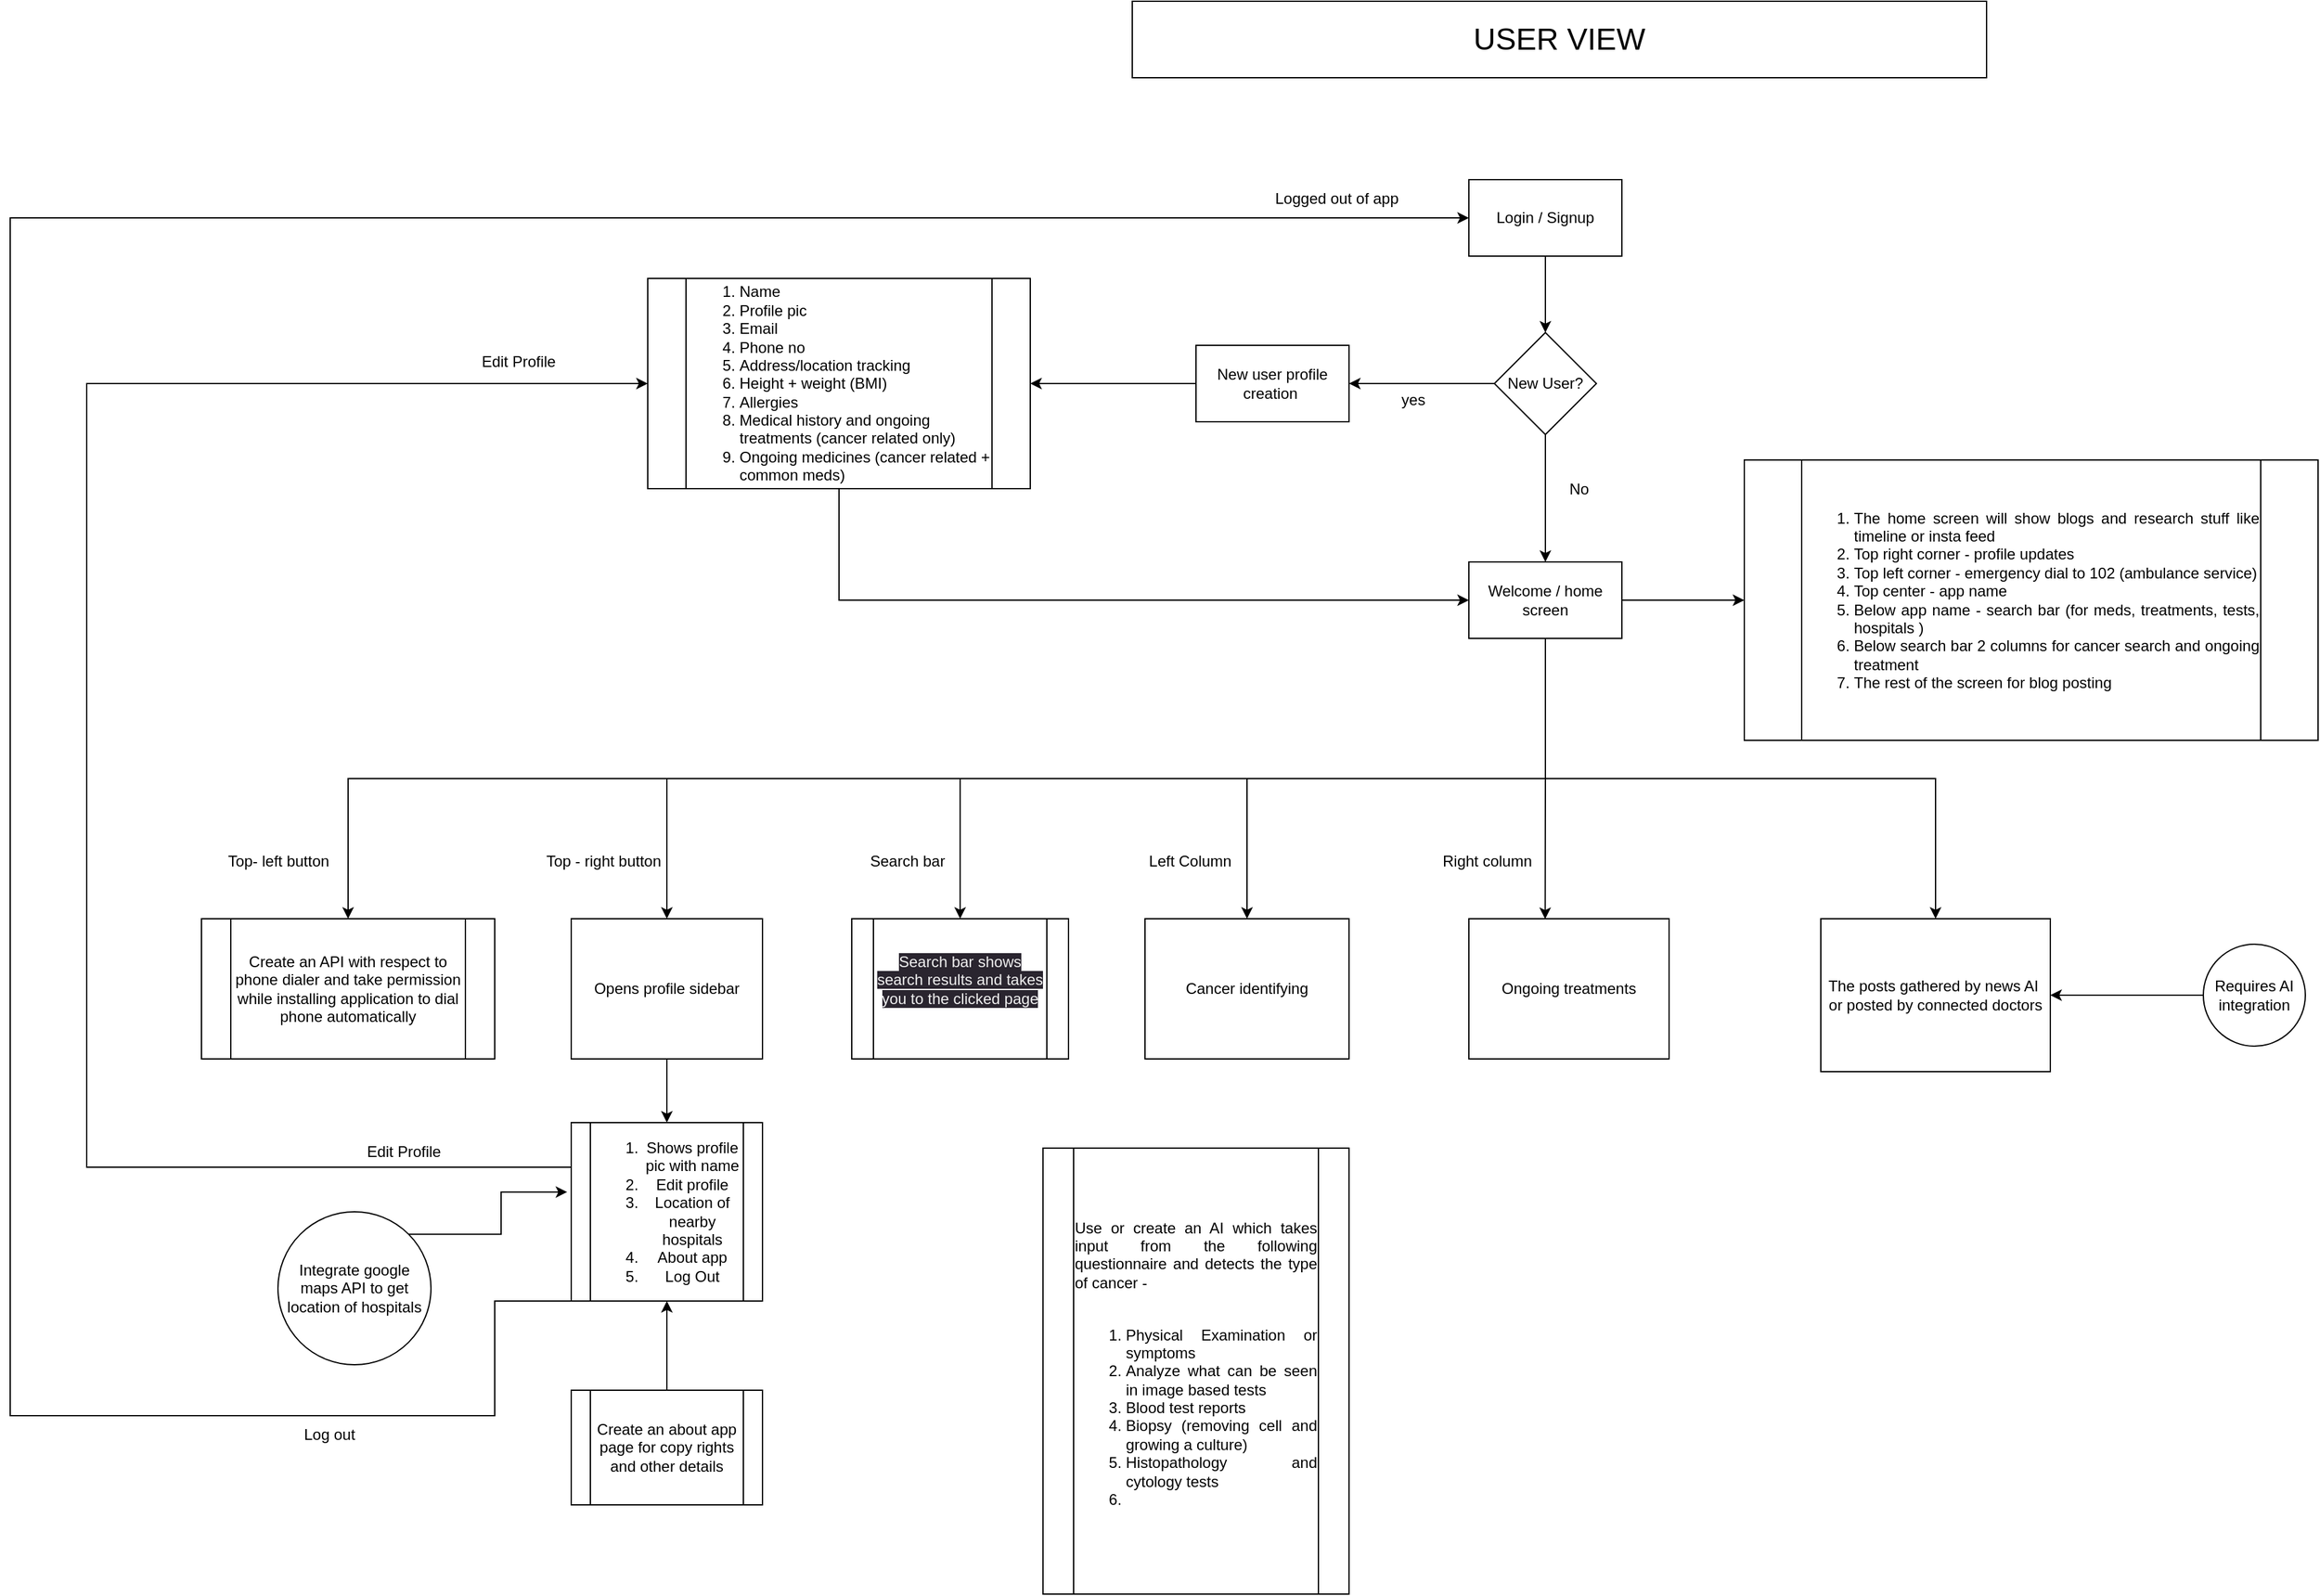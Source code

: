 <mxfile version="21.3.7" type="github">
  <diagram id="C5RBs43oDa-KdzZeNtuy" name="Page-1">
    <mxGraphModel dx="2056" dy="1728" grid="1" gridSize="10" guides="1" tooltips="1" connect="1" arrows="1" fold="1" page="1" pageScale="1" pageWidth="827" pageHeight="1169" math="0" shadow="0">
      <root>
        <mxCell id="WIyWlLk6GJQsqaUBKTNV-0" />
        <mxCell id="WIyWlLk6GJQsqaUBKTNV-1" parent="WIyWlLk6GJQsqaUBKTNV-0" />
        <mxCell id="1dVEl70-BGwysHz6S1rm-2" style="edgeStyle=orthogonalEdgeStyle;rounded=0;orthogonalLoop=1;jettySize=auto;html=1;exitX=0.5;exitY=1;exitDx=0;exitDy=0;entryX=0.5;entryY=0;entryDx=0;entryDy=0;" edge="1" parent="WIyWlLk6GJQsqaUBKTNV-1" source="1dVEl70-BGwysHz6S1rm-0" target="1dVEl70-BGwysHz6S1rm-1">
          <mxGeometry relative="1" as="geometry" />
        </mxCell>
        <mxCell id="1dVEl70-BGwysHz6S1rm-0" value="Login / Signup" style="rounded=0;whiteSpace=wrap;html=1;" vertex="1" parent="WIyWlLk6GJQsqaUBKTNV-1">
          <mxGeometry x="354" y="20" width="120" height="60" as="geometry" />
        </mxCell>
        <mxCell id="1dVEl70-BGwysHz6S1rm-4" style="edgeStyle=orthogonalEdgeStyle;rounded=0;orthogonalLoop=1;jettySize=auto;html=1;exitX=0.5;exitY=1;exitDx=0;exitDy=0;entryX=0.5;entryY=0;entryDx=0;entryDy=0;" edge="1" parent="WIyWlLk6GJQsqaUBKTNV-1" source="1dVEl70-BGwysHz6S1rm-1" target="1dVEl70-BGwysHz6S1rm-3">
          <mxGeometry relative="1" as="geometry" />
        </mxCell>
        <mxCell id="1dVEl70-BGwysHz6S1rm-7" style="edgeStyle=orthogonalEdgeStyle;rounded=0;orthogonalLoop=1;jettySize=auto;html=1;exitX=0;exitY=0.5;exitDx=0;exitDy=0;entryX=1;entryY=0.5;entryDx=0;entryDy=0;" edge="1" parent="WIyWlLk6GJQsqaUBKTNV-1" source="1dVEl70-BGwysHz6S1rm-1" target="1dVEl70-BGwysHz6S1rm-6">
          <mxGeometry relative="1" as="geometry" />
        </mxCell>
        <mxCell id="1dVEl70-BGwysHz6S1rm-1" value="New User?" style="rhombus;whiteSpace=wrap;html=1;" vertex="1" parent="WIyWlLk6GJQsqaUBKTNV-1">
          <mxGeometry x="374" y="140" width="80" height="80" as="geometry" />
        </mxCell>
        <mxCell id="1dVEl70-BGwysHz6S1rm-13" style="edgeStyle=orthogonalEdgeStyle;rounded=0;orthogonalLoop=1;jettySize=auto;html=1;exitX=0.5;exitY=1;exitDx=0;exitDy=0;" edge="1" parent="WIyWlLk6GJQsqaUBKTNV-1" source="1dVEl70-BGwysHz6S1rm-3" target="1dVEl70-BGwysHz6S1rm-12">
          <mxGeometry relative="1" as="geometry" />
        </mxCell>
        <mxCell id="1dVEl70-BGwysHz6S1rm-15" style="edgeStyle=orthogonalEdgeStyle;rounded=0;orthogonalLoop=1;jettySize=auto;html=1;exitX=1;exitY=0.5;exitDx=0;exitDy=0;entryX=0;entryY=0.5;entryDx=0;entryDy=0;" edge="1" parent="WIyWlLk6GJQsqaUBKTNV-1" source="1dVEl70-BGwysHz6S1rm-3" target="1dVEl70-BGwysHz6S1rm-14">
          <mxGeometry relative="1" as="geometry" />
        </mxCell>
        <mxCell id="1dVEl70-BGwysHz6S1rm-18" style="edgeStyle=orthogonalEdgeStyle;rounded=0;orthogonalLoop=1;jettySize=auto;html=1;exitX=0.5;exitY=1;exitDx=0;exitDy=0;entryX=0.5;entryY=0;entryDx=0;entryDy=0;" edge="1" parent="WIyWlLk6GJQsqaUBKTNV-1" source="1dVEl70-BGwysHz6S1rm-3" target="1dVEl70-BGwysHz6S1rm-20">
          <mxGeometry relative="1" as="geometry">
            <mxPoint x="-440" y="540" as="targetPoint" />
          </mxGeometry>
        </mxCell>
        <mxCell id="1dVEl70-BGwysHz6S1rm-23" style="edgeStyle=orthogonalEdgeStyle;rounded=0;orthogonalLoop=1;jettySize=auto;html=1;exitX=0.5;exitY=1;exitDx=0;exitDy=0;entryX=0.5;entryY=0;entryDx=0;entryDy=0;" edge="1" parent="WIyWlLk6GJQsqaUBKTNV-1" source="1dVEl70-BGwysHz6S1rm-3" target="1dVEl70-BGwysHz6S1rm-22">
          <mxGeometry relative="1" as="geometry" />
        </mxCell>
        <mxCell id="1dVEl70-BGwysHz6S1rm-27" style="edgeStyle=orthogonalEdgeStyle;rounded=0;orthogonalLoop=1;jettySize=auto;html=1;exitX=0.5;exitY=1;exitDx=0;exitDy=0;entryX=0.5;entryY=0;entryDx=0;entryDy=0;" edge="1" parent="WIyWlLk6GJQsqaUBKTNV-1" source="1dVEl70-BGwysHz6S1rm-3" target="1dVEl70-BGwysHz6S1rm-26">
          <mxGeometry relative="1" as="geometry" />
        </mxCell>
        <mxCell id="1dVEl70-BGwysHz6S1rm-30" style="edgeStyle=orthogonalEdgeStyle;rounded=0;orthogonalLoop=1;jettySize=auto;html=1;exitX=0.5;exitY=1;exitDx=0;exitDy=0;entryX=0.5;entryY=0;entryDx=0;entryDy=0;" edge="1" parent="WIyWlLk6GJQsqaUBKTNV-1" source="1dVEl70-BGwysHz6S1rm-3" target="1dVEl70-BGwysHz6S1rm-29">
          <mxGeometry relative="1" as="geometry" />
        </mxCell>
        <mxCell id="1dVEl70-BGwysHz6S1rm-32" style="edgeStyle=orthogonalEdgeStyle;rounded=0;orthogonalLoop=1;jettySize=auto;html=1;exitX=0.5;exitY=1;exitDx=0;exitDy=0;entryX=0.381;entryY=0.002;entryDx=0;entryDy=0;entryPerimeter=0;" edge="1" parent="WIyWlLk6GJQsqaUBKTNV-1" source="1dVEl70-BGwysHz6S1rm-3" target="1dVEl70-BGwysHz6S1rm-31">
          <mxGeometry relative="1" as="geometry" />
        </mxCell>
        <mxCell id="1dVEl70-BGwysHz6S1rm-36" style="edgeStyle=orthogonalEdgeStyle;rounded=0;orthogonalLoop=1;jettySize=auto;html=1;exitX=0.5;exitY=1;exitDx=0;exitDy=0;entryX=0.5;entryY=0;entryDx=0;entryDy=0;" edge="1" parent="WIyWlLk6GJQsqaUBKTNV-1" source="1dVEl70-BGwysHz6S1rm-3" target="1dVEl70-BGwysHz6S1rm-35">
          <mxGeometry relative="1" as="geometry" />
        </mxCell>
        <mxCell id="1dVEl70-BGwysHz6S1rm-3" value="Welcome / home screen" style="rounded=0;whiteSpace=wrap;html=1;" vertex="1" parent="WIyWlLk6GJQsqaUBKTNV-1">
          <mxGeometry x="354" y="320" width="120" height="60" as="geometry" />
        </mxCell>
        <mxCell id="1dVEl70-BGwysHz6S1rm-5" value="No" style="text;html=1;align=center;verticalAlign=middle;resizable=0;points=[];autosize=1;strokeColor=none;fillColor=none;" vertex="1" parent="WIyWlLk6GJQsqaUBKTNV-1">
          <mxGeometry x="420" y="248" width="40" height="30" as="geometry" />
        </mxCell>
        <mxCell id="1dVEl70-BGwysHz6S1rm-9" style="edgeStyle=orthogonalEdgeStyle;rounded=0;orthogonalLoop=1;jettySize=auto;html=1;exitX=0;exitY=0.5;exitDx=0;exitDy=0;entryX=1;entryY=0.5;entryDx=0;entryDy=0;" edge="1" parent="WIyWlLk6GJQsqaUBKTNV-1" source="1dVEl70-BGwysHz6S1rm-6" target="1dVEl70-BGwysHz6S1rm-8">
          <mxGeometry relative="1" as="geometry" />
        </mxCell>
        <mxCell id="1dVEl70-BGwysHz6S1rm-6" value="New user profile creation&amp;nbsp;" style="rounded=0;whiteSpace=wrap;html=1;" vertex="1" parent="WIyWlLk6GJQsqaUBKTNV-1">
          <mxGeometry x="140" y="150" width="120" height="60" as="geometry" />
        </mxCell>
        <mxCell id="1dVEl70-BGwysHz6S1rm-10" style="edgeStyle=orthogonalEdgeStyle;rounded=0;orthogonalLoop=1;jettySize=auto;html=1;exitX=0.5;exitY=1;exitDx=0;exitDy=0;entryX=0;entryY=0.5;entryDx=0;entryDy=0;" edge="1" parent="WIyWlLk6GJQsqaUBKTNV-1" source="1dVEl70-BGwysHz6S1rm-8" target="1dVEl70-BGwysHz6S1rm-3">
          <mxGeometry relative="1" as="geometry" />
        </mxCell>
        <mxCell id="1dVEl70-BGwysHz6S1rm-8" value="&lt;div style=&quot;&quot;&gt;&lt;ol&gt;&lt;li&gt;&lt;span style=&quot;background-color: initial;&quot;&gt;Name&lt;/span&gt;&lt;/li&gt;&lt;li&gt;&lt;span style=&quot;background-color: initial;&quot;&gt;Profile pic&lt;/span&gt;&lt;/li&gt;&lt;li&gt;&lt;span style=&quot;background-color: initial;&quot;&gt;Email&lt;/span&gt;&lt;/li&gt;&lt;li&gt;&lt;span style=&quot;background-color: initial;&quot;&gt;Phone no&lt;/span&gt;&lt;/li&gt;&lt;li&gt;&lt;span style=&quot;background-color: initial;&quot;&gt;Address/location tracking&lt;/span&gt;&lt;/li&gt;&lt;li&gt;&lt;span style=&quot;background-color: initial;&quot;&gt;Height + weight (BMI)&lt;/span&gt;&lt;/li&gt;&lt;li&gt;&lt;span style=&quot;background-color: initial;&quot;&gt;Allergies&lt;/span&gt;&lt;/li&gt;&lt;li&gt;&lt;span style=&quot;background-color: initial;&quot;&gt;Medical history and ongoing treatments (cancer related only)&lt;/span&gt;&lt;/li&gt;&lt;li&gt;&lt;span style=&quot;background-color: initial;&quot;&gt;Ongoing medicines (cancer related + common meds)&lt;/span&gt;&lt;/li&gt;&lt;/ol&gt;&lt;/div&gt;" style="shape=process;whiteSpace=wrap;html=1;backgroundOutline=1;align=left;" vertex="1" parent="WIyWlLk6GJQsqaUBKTNV-1">
          <mxGeometry x="-290" y="97.5" width="300" height="165" as="geometry" />
        </mxCell>
        <mxCell id="1dVEl70-BGwysHz6S1rm-11" value="yes" style="text;html=1;align=center;verticalAlign=middle;resizable=0;points=[];autosize=1;strokeColor=none;fillColor=none;" vertex="1" parent="WIyWlLk6GJQsqaUBKTNV-1">
          <mxGeometry x="290" y="178" width="40" height="30" as="geometry" />
        </mxCell>
        <mxCell id="1dVEl70-BGwysHz6S1rm-14" value="&lt;div style=&quot;text-align: justify;&quot;&gt;&lt;ol&gt;&lt;li&gt;&lt;span style=&quot;background-color: initial;&quot;&gt;The home screen will show blogs and research stuff like timeline or insta feed&lt;/span&gt;&lt;/li&gt;&lt;li&gt;&lt;span style=&quot;background-color: initial;&quot;&gt;Top right corner - profile updates&lt;/span&gt;&lt;/li&gt;&lt;li&gt;&lt;span style=&quot;background-color: initial;&quot;&gt;Top left corner - emergency dial to 102 (ambulance service)&lt;/span&gt;&lt;/li&gt;&lt;li&gt;Top center - app name&lt;/li&gt;&lt;li&gt;Below app name - search bar (for meds, treatments, tests, hospitals )&lt;/li&gt;&lt;li&gt;Below search bar 2 columns for cancer search and ongoing treatment&lt;br&gt;&lt;/li&gt;&lt;li&gt;The rest of the screen for blog posting&lt;/li&gt;&lt;/ol&gt;&lt;/div&gt;&lt;div style=&quot;text-align: justify;&quot;&gt;&lt;/div&gt;" style="shape=process;whiteSpace=wrap;html=1;backgroundOutline=1;" vertex="1" parent="WIyWlLk6GJQsqaUBKTNV-1">
          <mxGeometry x="570" y="240" width="450" height="220" as="geometry" />
        </mxCell>
        <mxCell id="1dVEl70-BGwysHz6S1rm-16" value="&lt;font style=&quot;font-size: 24px;&quot;&gt;USER VIEW&lt;/font&gt;" style="rounded=0;whiteSpace=wrap;html=1;" vertex="1" parent="WIyWlLk6GJQsqaUBKTNV-1">
          <mxGeometry x="90" y="-120" width="670" height="60" as="geometry" />
        </mxCell>
        <mxCell id="1dVEl70-BGwysHz6S1rm-19" value="Top- left button" style="text;html=1;align=center;verticalAlign=middle;resizable=0;points=[];autosize=1;strokeColor=none;fillColor=none;" vertex="1" parent="WIyWlLk6GJQsqaUBKTNV-1">
          <mxGeometry x="-630" y="540" width="100" height="30" as="geometry" />
        </mxCell>
        <mxCell id="1dVEl70-BGwysHz6S1rm-20" value="Create an API with respect to phone dialer and take permission while installing application to dial phone automatically" style="shape=process;whiteSpace=wrap;html=1;backgroundOutline=1;" vertex="1" parent="WIyWlLk6GJQsqaUBKTNV-1">
          <mxGeometry x="-640" y="600" width="230" height="110" as="geometry" />
        </mxCell>
        <mxCell id="1dVEl70-BGwysHz6S1rm-43" style="edgeStyle=orthogonalEdgeStyle;rounded=0;orthogonalLoop=1;jettySize=auto;html=1;exitX=0.5;exitY=1;exitDx=0;exitDy=0;entryX=0.5;entryY=0;entryDx=0;entryDy=0;" edge="1" parent="WIyWlLk6GJQsqaUBKTNV-1" source="1dVEl70-BGwysHz6S1rm-22" target="1dVEl70-BGwysHz6S1rm-42">
          <mxGeometry relative="1" as="geometry" />
        </mxCell>
        <mxCell id="1dVEl70-BGwysHz6S1rm-22" value="Opens profile sidebar" style="rounded=0;whiteSpace=wrap;html=1;" vertex="1" parent="WIyWlLk6GJQsqaUBKTNV-1">
          <mxGeometry x="-350" y="600" width="150" height="110" as="geometry" />
        </mxCell>
        <mxCell id="1dVEl70-BGwysHz6S1rm-24" value="Top - right button" style="text;html=1;align=center;verticalAlign=middle;resizable=0;points=[];autosize=1;strokeColor=none;fillColor=none;" vertex="1" parent="WIyWlLk6GJQsqaUBKTNV-1">
          <mxGeometry x="-380" y="540" width="110" height="30" as="geometry" />
        </mxCell>
        <mxCell id="1dVEl70-BGwysHz6S1rm-26" value="&#xa;&lt;span style=&quot;color: rgb(240, 240, 240); font-family: Helvetica; font-size: 12px; font-style: normal; font-variant-ligatures: normal; font-variant-caps: normal; font-weight: 400; letter-spacing: normal; orphans: 2; text-align: center; text-indent: 0px; text-transform: none; widows: 2; word-spacing: 0px; -webkit-text-stroke-width: 0px; background-color: rgb(42, 37, 47); text-decoration-thickness: initial; text-decoration-style: initial; text-decoration-color: initial; float: none; display: inline !important;&quot;&gt;Search bar shows search results and takes you to the clicked page&lt;/span&gt;&#xa;&#xa;" style="shape=process;whiteSpace=wrap;html=1;backgroundOutline=1;" vertex="1" parent="WIyWlLk6GJQsqaUBKTNV-1">
          <mxGeometry x="-130" y="600" width="170" height="110" as="geometry" />
        </mxCell>
        <mxCell id="1dVEl70-BGwysHz6S1rm-28" value="Search bar&amp;nbsp;" style="text;html=1;align=center;verticalAlign=middle;resizable=0;points=[];autosize=1;strokeColor=none;fillColor=none;" vertex="1" parent="WIyWlLk6GJQsqaUBKTNV-1">
          <mxGeometry x="-130" y="540" width="90" height="30" as="geometry" />
        </mxCell>
        <mxCell id="1dVEl70-BGwysHz6S1rm-29" value="Cancer identifying" style="rounded=0;whiteSpace=wrap;html=1;" vertex="1" parent="WIyWlLk6GJQsqaUBKTNV-1">
          <mxGeometry x="100" y="600" width="160" height="110" as="geometry" />
        </mxCell>
        <mxCell id="1dVEl70-BGwysHz6S1rm-31" value="Ongoing treatments" style="rounded=0;whiteSpace=wrap;html=1;" vertex="1" parent="WIyWlLk6GJQsqaUBKTNV-1">
          <mxGeometry x="354" y="600" width="157" height="110" as="geometry" />
        </mxCell>
        <mxCell id="1dVEl70-BGwysHz6S1rm-35" value="The posts gathered by news AI&amp;nbsp; or posted by connected doctors" style="rounded=0;whiteSpace=wrap;html=1;" vertex="1" parent="WIyWlLk6GJQsqaUBKTNV-1">
          <mxGeometry x="630" y="600" width="180" height="120" as="geometry" />
        </mxCell>
        <mxCell id="1dVEl70-BGwysHz6S1rm-38" style="edgeStyle=orthogonalEdgeStyle;rounded=0;orthogonalLoop=1;jettySize=auto;html=1;entryX=1;entryY=0.5;entryDx=0;entryDy=0;" edge="1" parent="WIyWlLk6GJQsqaUBKTNV-1" source="1dVEl70-BGwysHz6S1rm-37" target="1dVEl70-BGwysHz6S1rm-35">
          <mxGeometry relative="1" as="geometry" />
        </mxCell>
        <mxCell id="1dVEl70-BGwysHz6S1rm-37" value="Requires AI integration" style="ellipse;whiteSpace=wrap;html=1;aspect=fixed;" vertex="1" parent="WIyWlLk6GJQsqaUBKTNV-1">
          <mxGeometry x="930" y="620" width="80" height="80" as="geometry" />
        </mxCell>
        <mxCell id="1dVEl70-BGwysHz6S1rm-39" value="Left Column" style="text;html=1;align=center;verticalAlign=middle;resizable=0;points=[];autosize=1;strokeColor=none;fillColor=none;" vertex="1" parent="WIyWlLk6GJQsqaUBKTNV-1">
          <mxGeometry x="90" y="540" width="90" height="30" as="geometry" />
        </mxCell>
        <mxCell id="1dVEl70-BGwysHz6S1rm-40" value="Right column" style="text;html=1;align=center;verticalAlign=middle;resizable=0;points=[];autosize=1;strokeColor=none;fillColor=none;" vertex="1" parent="WIyWlLk6GJQsqaUBKTNV-1">
          <mxGeometry x="323" y="540" width="90" height="30" as="geometry" />
        </mxCell>
        <mxCell id="1dVEl70-BGwysHz6S1rm-44" style="edgeStyle=orthogonalEdgeStyle;rounded=0;orthogonalLoop=1;jettySize=auto;html=1;exitX=0;exitY=0.25;exitDx=0;exitDy=0;entryX=0;entryY=0.5;entryDx=0;entryDy=0;" edge="1" parent="WIyWlLk6GJQsqaUBKTNV-1" source="1dVEl70-BGwysHz6S1rm-42" target="1dVEl70-BGwysHz6S1rm-8">
          <mxGeometry relative="1" as="geometry">
            <Array as="points">
              <mxPoint x="-730" y="795" />
              <mxPoint x="-730" y="180" />
            </Array>
          </mxGeometry>
        </mxCell>
        <mxCell id="1dVEl70-BGwysHz6S1rm-51" style="edgeStyle=orthogonalEdgeStyle;rounded=0;orthogonalLoop=1;jettySize=auto;html=1;exitX=0;exitY=1;exitDx=0;exitDy=0;entryX=0;entryY=0.5;entryDx=0;entryDy=0;" edge="1" parent="WIyWlLk6GJQsqaUBKTNV-1" source="1dVEl70-BGwysHz6S1rm-42" target="1dVEl70-BGwysHz6S1rm-0">
          <mxGeometry relative="1" as="geometry">
            <Array as="points">
              <mxPoint x="-410" y="900" />
              <mxPoint x="-410" y="990" />
              <mxPoint x="-790" y="990" />
              <mxPoint x="-790" y="50" />
            </Array>
          </mxGeometry>
        </mxCell>
        <mxCell id="1dVEl70-BGwysHz6S1rm-42" value="&lt;ol&gt;&lt;li&gt;Shows profile pic with name&lt;/li&gt;&lt;li&gt;Edit profile&lt;/li&gt;&lt;li&gt;Location of nearby hospitals&lt;/li&gt;&lt;li&gt;About app&lt;/li&gt;&lt;li&gt;Log Out&lt;/li&gt;&lt;/ol&gt;" style="shape=process;whiteSpace=wrap;html=1;backgroundOutline=1;" vertex="1" parent="WIyWlLk6GJQsqaUBKTNV-1">
          <mxGeometry x="-350" y="760" width="150" height="140" as="geometry" />
        </mxCell>
        <mxCell id="1dVEl70-BGwysHz6S1rm-45" value="Edit Profile&amp;nbsp;" style="text;html=1;align=center;verticalAlign=middle;resizable=0;points=[];autosize=1;strokeColor=none;fillColor=none;" vertex="1" parent="WIyWlLk6GJQsqaUBKTNV-1">
          <mxGeometry x="-520" y="768" width="80" height="30" as="geometry" />
        </mxCell>
        <mxCell id="1dVEl70-BGwysHz6S1rm-46" value="Edit Profile&amp;nbsp;" style="text;html=1;align=center;verticalAlign=middle;resizable=0;points=[];autosize=1;strokeColor=none;fillColor=none;" vertex="1" parent="WIyWlLk6GJQsqaUBKTNV-1">
          <mxGeometry x="-430" y="148" width="80" height="30" as="geometry" />
        </mxCell>
        <mxCell id="1dVEl70-BGwysHz6S1rm-48" style="edgeStyle=orthogonalEdgeStyle;rounded=0;orthogonalLoop=1;jettySize=auto;html=1;exitX=1;exitY=0;exitDx=0;exitDy=0;entryX=-0.021;entryY=0.389;entryDx=0;entryDy=0;entryPerimeter=0;" edge="1" parent="WIyWlLk6GJQsqaUBKTNV-1" source="1dVEl70-BGwysHz6S1rm-47" target="1dVEl70-BGwysHz6S1rm-42">
          <mxGeometry relative="1" as="geometry" />
        </mxCell>
        <mxCell id="1dVEl70-BGwysHz6S1rm-47" value="Integrate google maps API to get location of hospitals" style="ellipse;whiteSpace=wrap;html=1;aspect=fixed;" vertex="1" parent="WIyWlLk6GJQsqaUBKTNV-1">
          <mxGeometry x="-580" y="830" width="120" height="120" as="geometry" />
        </mxCell>
        <mxCell id="1dVEl70-BGwysHz6S1rm-50" style="edgeStyle=orthogonalEdgeStyle;rounded=0;orthogonalLoop=1;jettySize=auto;html=1;exitX=0.5;exitY=0;exitDx=0;exitDy=0;" edge="1" parent="WIyWlLk6GJQsqaUBKTNV-1" source="1dVEl70-BGwysHz6S1rm-49" target="1dVEl70-BGwysHz6S1rm-42">
          <mxGeometry relative="1" as="geometry" />
        </mxCell>
        <mxCell id="1dVEl70-BGwysHz6S1rm-49" value="Create an about app page for copy rights and other details" style="shape=process;whiteSpace=wrap;html=1;backgroundOutline=1;" vertex="1" parent="WIyWlLk6GJQsqaUBKTNV-1">
          <mxGeometry x="-350" y="970" width="150" height="90" as="geometry" />
        </mxCell>
        <mxCell id="1dVEl70-BGwysHz6S1rm-52" value="Logged out of app" style="text;html=1;align=center;verticalAlign=middle;resizable=0;points=[];autosize=1;strokeColor=none;fillColor=none;" vertex="1" parent="WIyWlLk6GJQsqaUBKTNV-1">
          <mxGeometry x="190" y="20" width="120" height="30" as="geometry" />
        </mxCell>
        <mxCell id="1dVEl70-BGwysHz6S1rm-53" value="Log out" style="text;html=1;align=center;verticalAlign=middle;resizable=0;points=[];autosize=1;strokeColor=none;fillColor=none;" vertex="1" parent="WIyWlLk6GJQsqaUBKTNV-1">
          <mxGeometry x="-570" y="990" width="60" height="30" as="geometry" />
        </mxCell>
        <mxCell id="1dVEl70-BGwysHz6S1rm-54" value="&lt;div style=&quot;text-align: justify;&quot;&gt;&lt;span style=&quot;background-color: initial;&quot;&gt;Use or create an AI which takes input from the following questionnaire and detects the type of cancer -&amp;nbsp;&lt;/span&gt;&lt;/div&gt;&lt;div style=&quot;text-align: justify;&quot;&gt;&lt;br&gt;&lt;/div&gt;&lt;ol&gt;&lt;li style=&quot;text-align: justify;&quot;&gt;Physical Examination or symptoms&lt;/li&gt;&lt;li style=&quot;text-align: justify;&quot;&gt;Analyze what can be seen in image based tests&lt;/li&gt;&lt;li style=&quot;text-align: justify;&quot;&gt;Blood test reports&lt;/li&gt;&lt;li style=&quot;text-align: justify;&quot;&gt;Biopsy (removing cell and growing a culture)&lt;/li&gt;&lt;li style=&quot;text-align: justify;&quot;&gt;Histopathology and cytology tests&lt;/li&gt;&lt;li style=&quot;text-align: justify;&quot;&gt;&lt;br&gt;&lt;/li&gt;&lt;/ol&gt;" style="shape=process;whiteSpace=wrap;html=1;backgroundOutline=1;" vertex="1" parent="WIyWlLk6GJQsqaUBKTNV-1">
          <mxGeometry x="20" y="780" width="240" height="350" as="geometry" />
        </mxCell>
      </root>
    </mxGraphModel>
  </diagram>
</mxfile>
